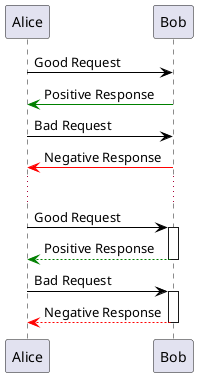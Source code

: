 {
  "sha1": "qb2npqzelf61532t39vqg2xqf0h0102",
  "insertion": {
    "when": "2024-06-04T17:28:42.212Z",
    "url": "http://forum.plantuml.net/9017/colored-return-lines-in-sequence-diagrams",
    "user": "plantuml@gmail.com"
  }
}
@startuml
skinparam sequencearrowcolor #black

Alice -> Bob: Good Request
Alice <[#green]- Bob: Positive Response
Alice -> Bob: Bad Request
Alice <[#red]- Bob: Negative Response

...

Alice -> Bob ++: Good Request
return #green Positive Response
Alice -> Bob ++: Bad Request
return #red Negative Response
@enduml

